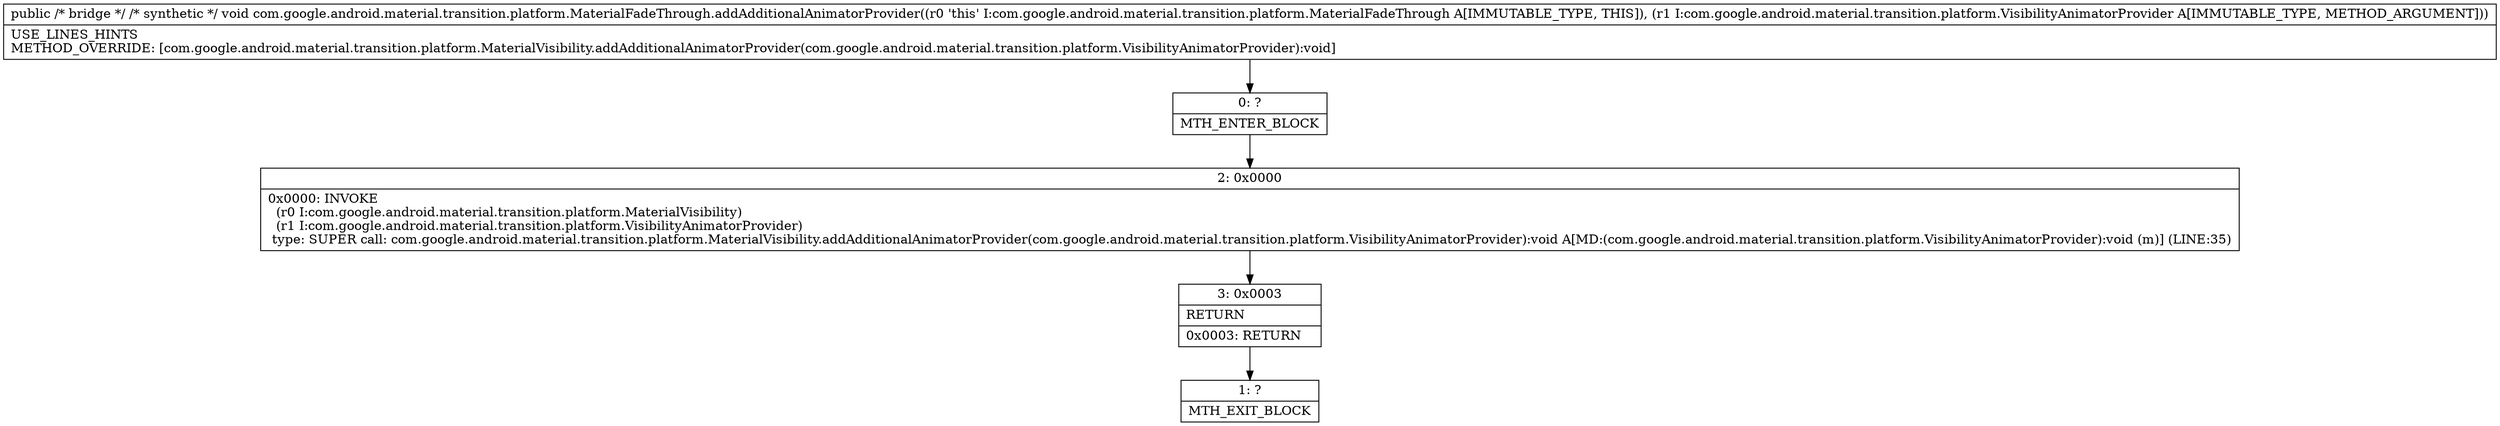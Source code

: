 digraph "CFG forcom.google.android.material.transition.platform.MaterialFadeThrough.addAdditionalAnimatorProvider(Lcom\/google\/android\/material\/transition\/platform\/VisibilityAnimatorProvider;)V" {
Node_0 [shape=record,label="{0\:\ ?|MTH_ENTER_BLOCK\l}"];
Node_2 [shape=record,label="{2\:\ 0x0000|0x0000: INVOKE  \l  (r0 I:com.google.android.material.transition.platform.MaterialVisibility)\l  (r1 I:com.google.android.material.transition.platform.VisibilityAnimatorProvider)\l type: SUPER call: com.google.android.material.transition.platform.MaterialVisibility.addAdditionalAnimatorProvider(com.google.android.material.transition.platform.VisibilityAnimatorProvider):void A[MD:(com.google.android.material.transition.platform.VisibilityAnimatorProvider):void (m)] (LINE:35)\l}"];
Node_3 [shape=record,label="{3\:\ 0x0003|RETURN\l|0x0003: RETURN   \l}"];
Node_1 [shape=record,label="{1\:\ ?|MTH_EXIT_BLOCK\l}"];
MethodNode[shape=record,label="{public \/* bridge *\/ \/* synthetic *\/ void com.google.android.material.transition.platform.MaterialFadeThrough.addAdditionalAnimatorProvider((r0 'this' I:com.google.android.material.transition.platform.MaterialFadeThrough A[IMMUTABLE_TYPE, THIS]), (r1 I:com.google.android.material.transition.platform.VisibilityAnimatorProvider A[IMMUTABLE_TYPE, METHOD_ARGUMENT]))  | USE_LINES_HINTS\lMETHOD_OVERRIDE: [com.google.android.material.transition.platform.MaterialVisibility.addAdditionalAnimatorProvider(com.google.android.material.transition.platform.VisibilityAnimatorProvider):void]\l}"];
MethodNode -> Node_0;Node_0 -> Node_2;
Node_2 -> Node_3;
Node_3 -> Node_1;
}

